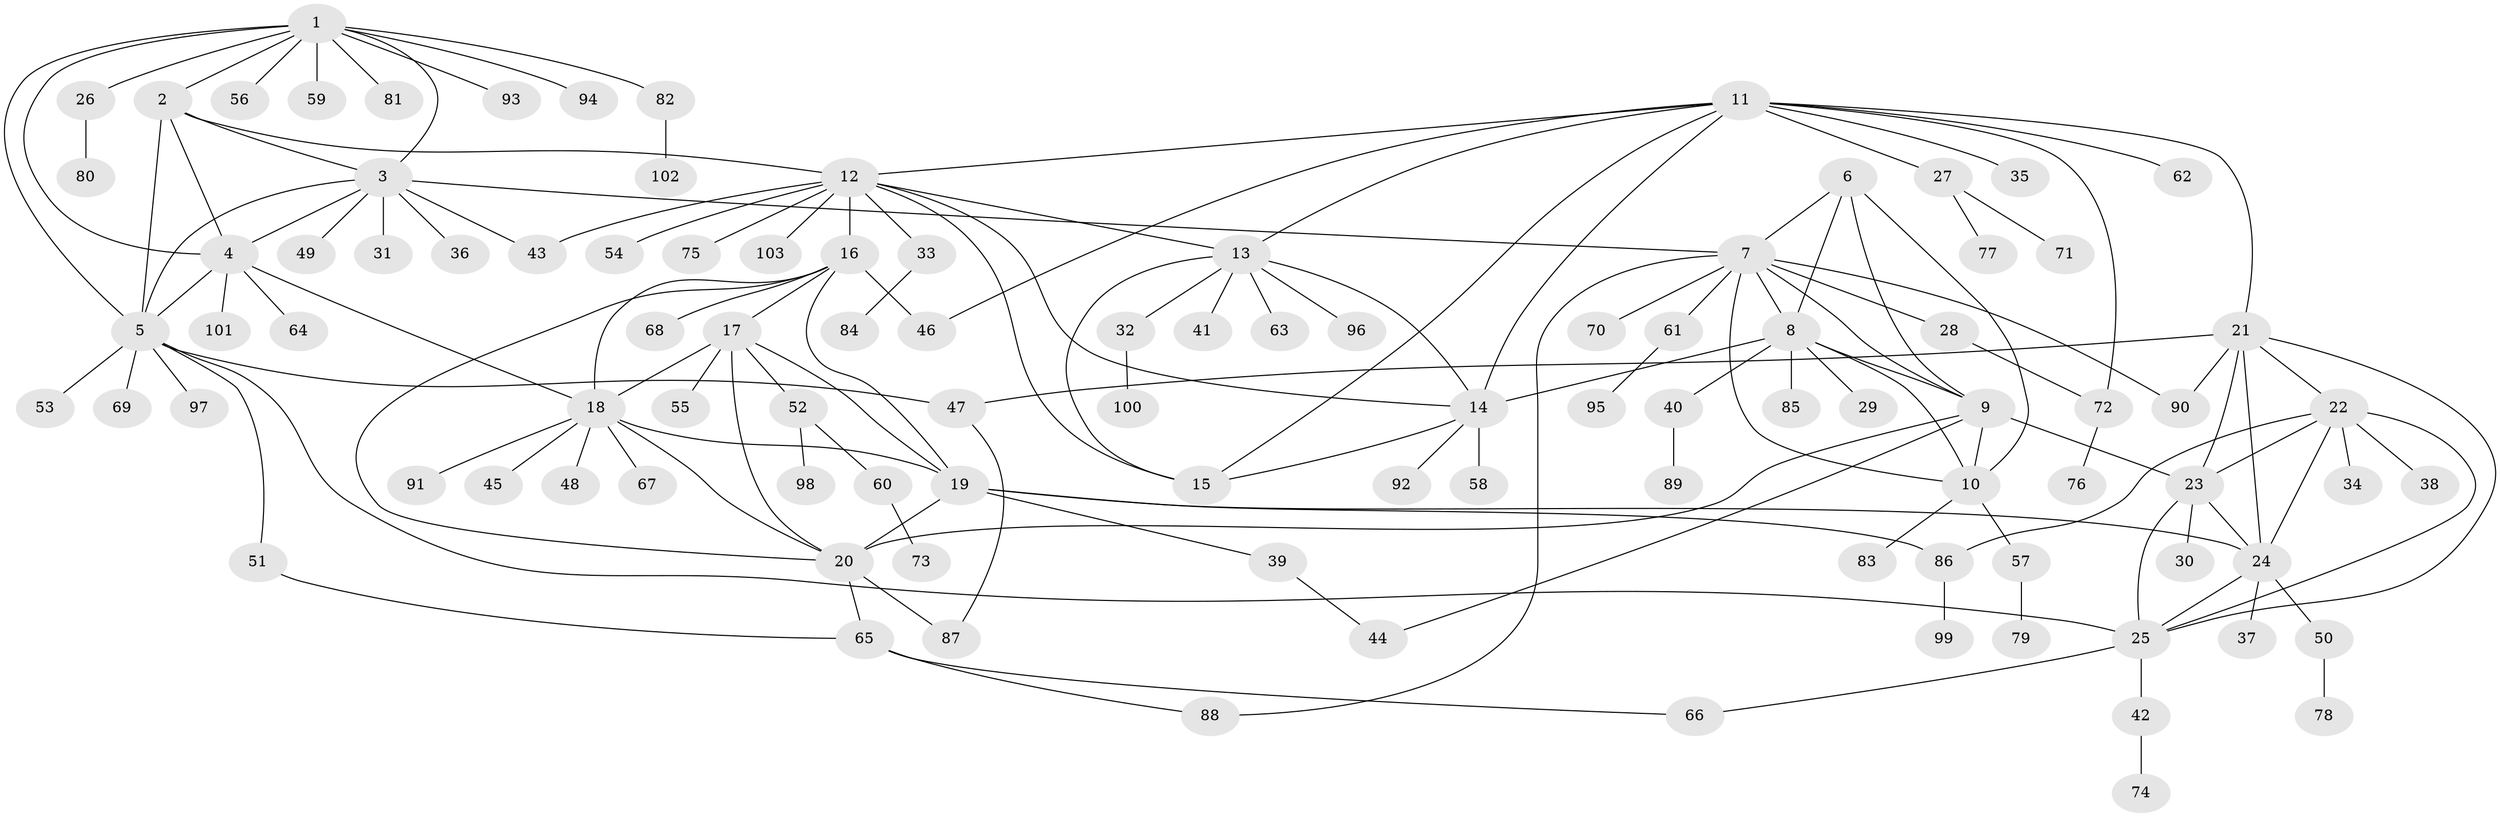 // coarse degree distribution, {9: 0.0136986301369863, 7: 0.0684931506849315, 8: 0.0547945205479452, 3: 0.0273972602739726, 11: 0.0136986301369863, 6: 0.0684931506849315, 10: 0.0273972602739726, 5: 0.0136986301369863, 1: 0.547945205479452, 2: 0.1506849315068493, 4: 0.0136986301369863}
// Generated by graph-tools (version 1.1) at 2025/42/03/06/25 10:42:06]
// undirected, 103 vertices, 149 edges
graph export_dot {
graph [start="1"]
  node [color=gray90,style=filled];
  1;
  2;
  3;
  4;
  5;
  6;
  7;
  8;
  9;
  10;
  11;
  12;
  13;
  14;
  15;
  16;
  17;
  18;
  19;
  20;
  21;
  22;
  23;
  24;
  25;
  26;
  27;
  28;
  29;
  30;
  31;
  32;
  33;
  34;
  35;
  36;
  37;
  38;
  39;
  40;
  41;
  42;
  43;
  44;
  45;
  46;
  47;
  48;
  49;
  50;
  51;
  52;
  53;
  54;
  55;
  56;
  57;
  58;
  59;
  60;
  61;
  62;
  63;
  64;
  65;
  66;
  67;
  68;
  69;
  70;
  71;
  72;
  73;
  74;
  75;
  76;
  77;
  78;
  79;
  80;
  81;
  82;
  83;
  84;
  85;
  86;
  87;
  88;
  89;
  90;
  91;
  92;
  93;
  94;
  95;
  96;
  97;
  98;
  99;
  100;
  101;
  102;
  103;
  1 -- 2;
  1 -- 3;
  1 -- 4;
  1 -- 5;
  1 -- 26;
  1 -- 56;
  1 -- 59;
  1 -- 81;
  1 -- 82;
  1 -- 93;
  1 -- 94;
  2 -- 3;
  2 -- 4;
  2 -- 5;
  2 -- 12;
  3 -- 4;
  3 -- 5;
  3 -- 7;
  3 -- 31;
  3 -- 36;
  3 -- 43;
  3 -- 49;
  4 -- 5;
  4 -- 18;
  4 -- 64;
  4 -- 101;
  5 -- 25;
  5 -- 47;
  5 -- 51;
  5 -- 53;
  5 -- 69;
  5 -- 97;
  6 -- 7;
  6 -- 8;
  6 -- 9;
  6 -- 10;
  7 -- 8;
  7 -- 9;
  7 -- 10;
  7 -- 28;
  7 -- 61;
  7 -- 70;
  7 -- 88;
  7 -- 90;
  8 -- 9;
  8 -- 10;
  8 -- 14;
  8 -- 29;
  8 -- 40;
  8 -- 85;
  9 -- 10;
  9 -- 20;
  9 -- 23;
  9 -- 44;
  10 -- 57;
  10 -- 83;
  11 -- 12;
  11 -- 13;
  11 -- 14;
  11 -- 15;
  11 -- 21;
  11 -- 27;
  11 -- 35;
  11 -- 46;
  11 -- 62;
  11 -- 72;
  12 -- 13;
  12 -- 14;
  12 -- 15;
  12 -- 16;
  12 -- 33;
  12 -- 43;
  12 -- 54;
  12 -- 75;
  12 -- 103;
  13 -- 14;
  13 -- 15;
  13 -- 32;
  13 -- 41;
  13 -- 63;
  13 -- 96;
  14 -- 15;
  14 -- 58;
  14 -- 92;
  16 -- 17;
  16 -- 18;
  16 -- 19;
  16 -- 20;
  16 -- 46;
  16 -- 68;
  17 -- 18;
  17 -- 19;
  17 -- 20;
  17 -- 52;
  17 -- 55;
  18 -- 19;
  18 -- 20;
  18 -- 45;
  18 -- 48;
  18 -- 67;
  18 -- 91;
  19 -- 20;
  19 -- 24;
  19 -- 39;
  19 -- 86;
  20 -- 65;
  20 -- 87;
  21 -- 22;
  21 -- 23;
  21 -- 24;
  21 -- 25;
  21 -- 47;
  21 -- 90;
  22 -- 23;
  22 -- 24;
  22 -- 25;
  22 -- 34;
  22 -- 38;
  22 -- 86;
  23 -- 24;
  23 -- 25;
  23 -- 30;
  24 -- 25;
  24 -- 37;
  24 -- 50;
  25 -- 42;
  25 -- 66;
  26 -- 80;
  27 -- 71;
  27 -- 77;
  28 -- 72;
  32 -- 100;
  33 -- 84;
  39 -- 44;
  40 -- 89;
  42 -- 74;
  47 -- 87;
  50 -- 78;
  51 -- 65;
  52 -- 60;
  52 -- 98;
  57 -- 79;
  60 -- 73;
  61 -- 95;
  65 -- 66;
  65 -- 88;
  72 -- 76;
  82 -- 102;
  86 -- 99;
}
